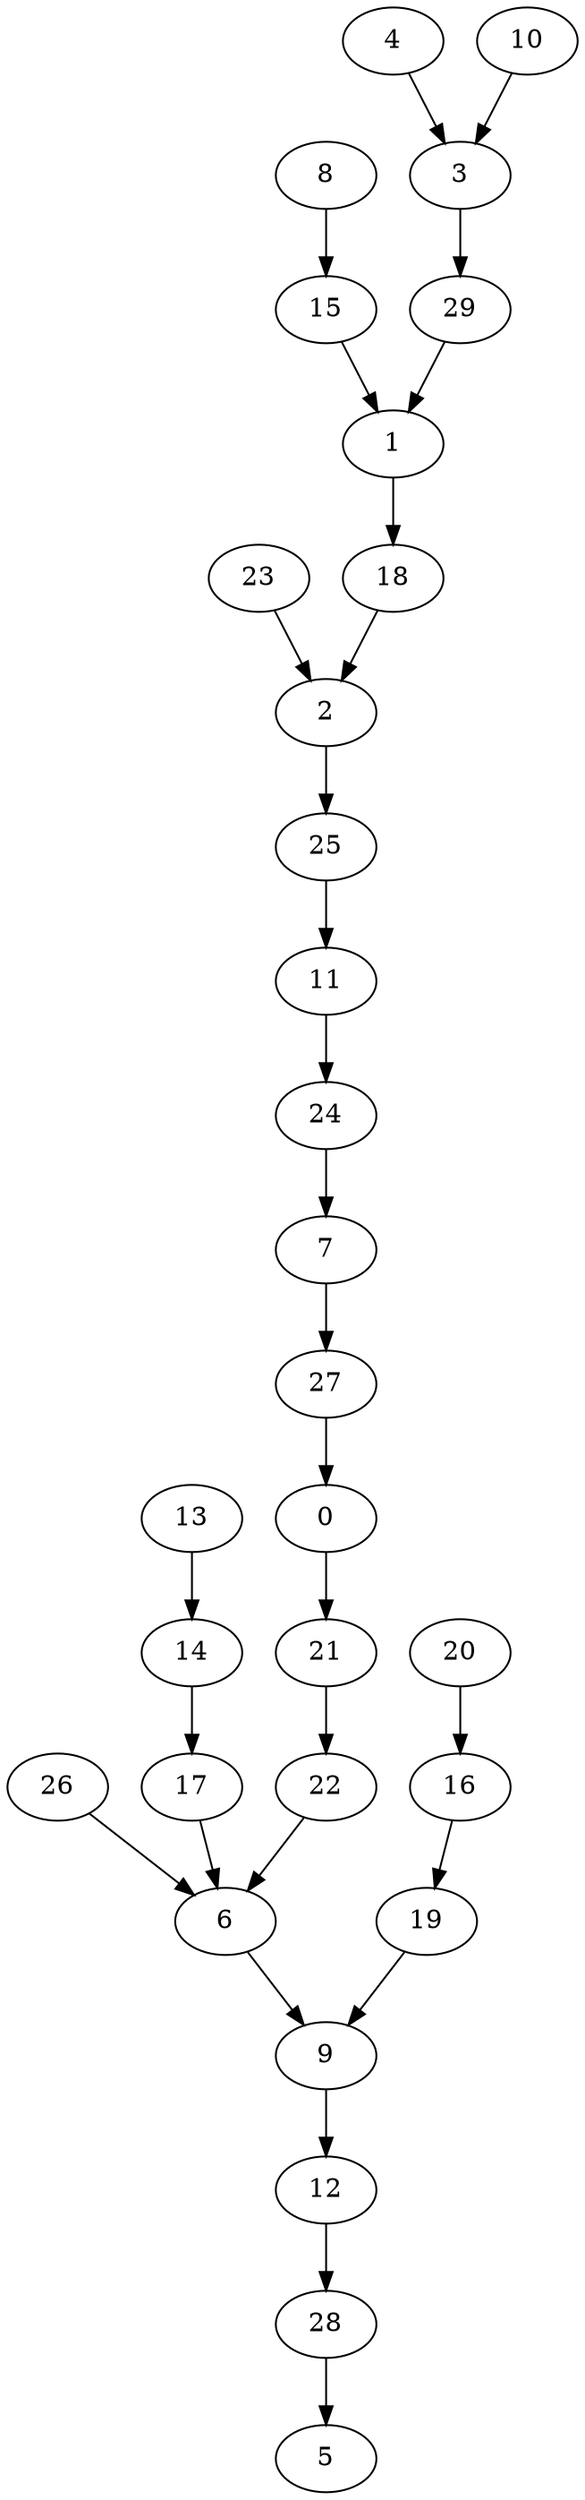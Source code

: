 digraph Dorogovtsev_Mendes_nodes_30_DFS_I_5 {
5;
0;
1;
6;
9;
12;
13;
16;
20;
26;
28;
19;
14;
17;
21;
22;
2;
7;
8;
27;
11;
24;
23;
25;
3;
18;
4;
10;
15;
29;
0 -> 21;
1 -> 18;
2 -> 25;
3 -> 29;
4 -> 3;
6 -> 9;
7 -> 27;
8 -> 15;
9 -> 12;
10 -> 3;
11 -> 24;
12 -> 28;
13 -> 14;
14 -> 17;
15 -> 1;
16 -> 19;
17 -> 6;
18 -> 2;
19 -> 9;
20 -> 16;
21 -> 22;
22 -> 6;
23 -> 2;
24 -> 7;
25 -> 11;
26 -> 6;
27 -> 0;
28 -> 5;
29 -> 1;
}